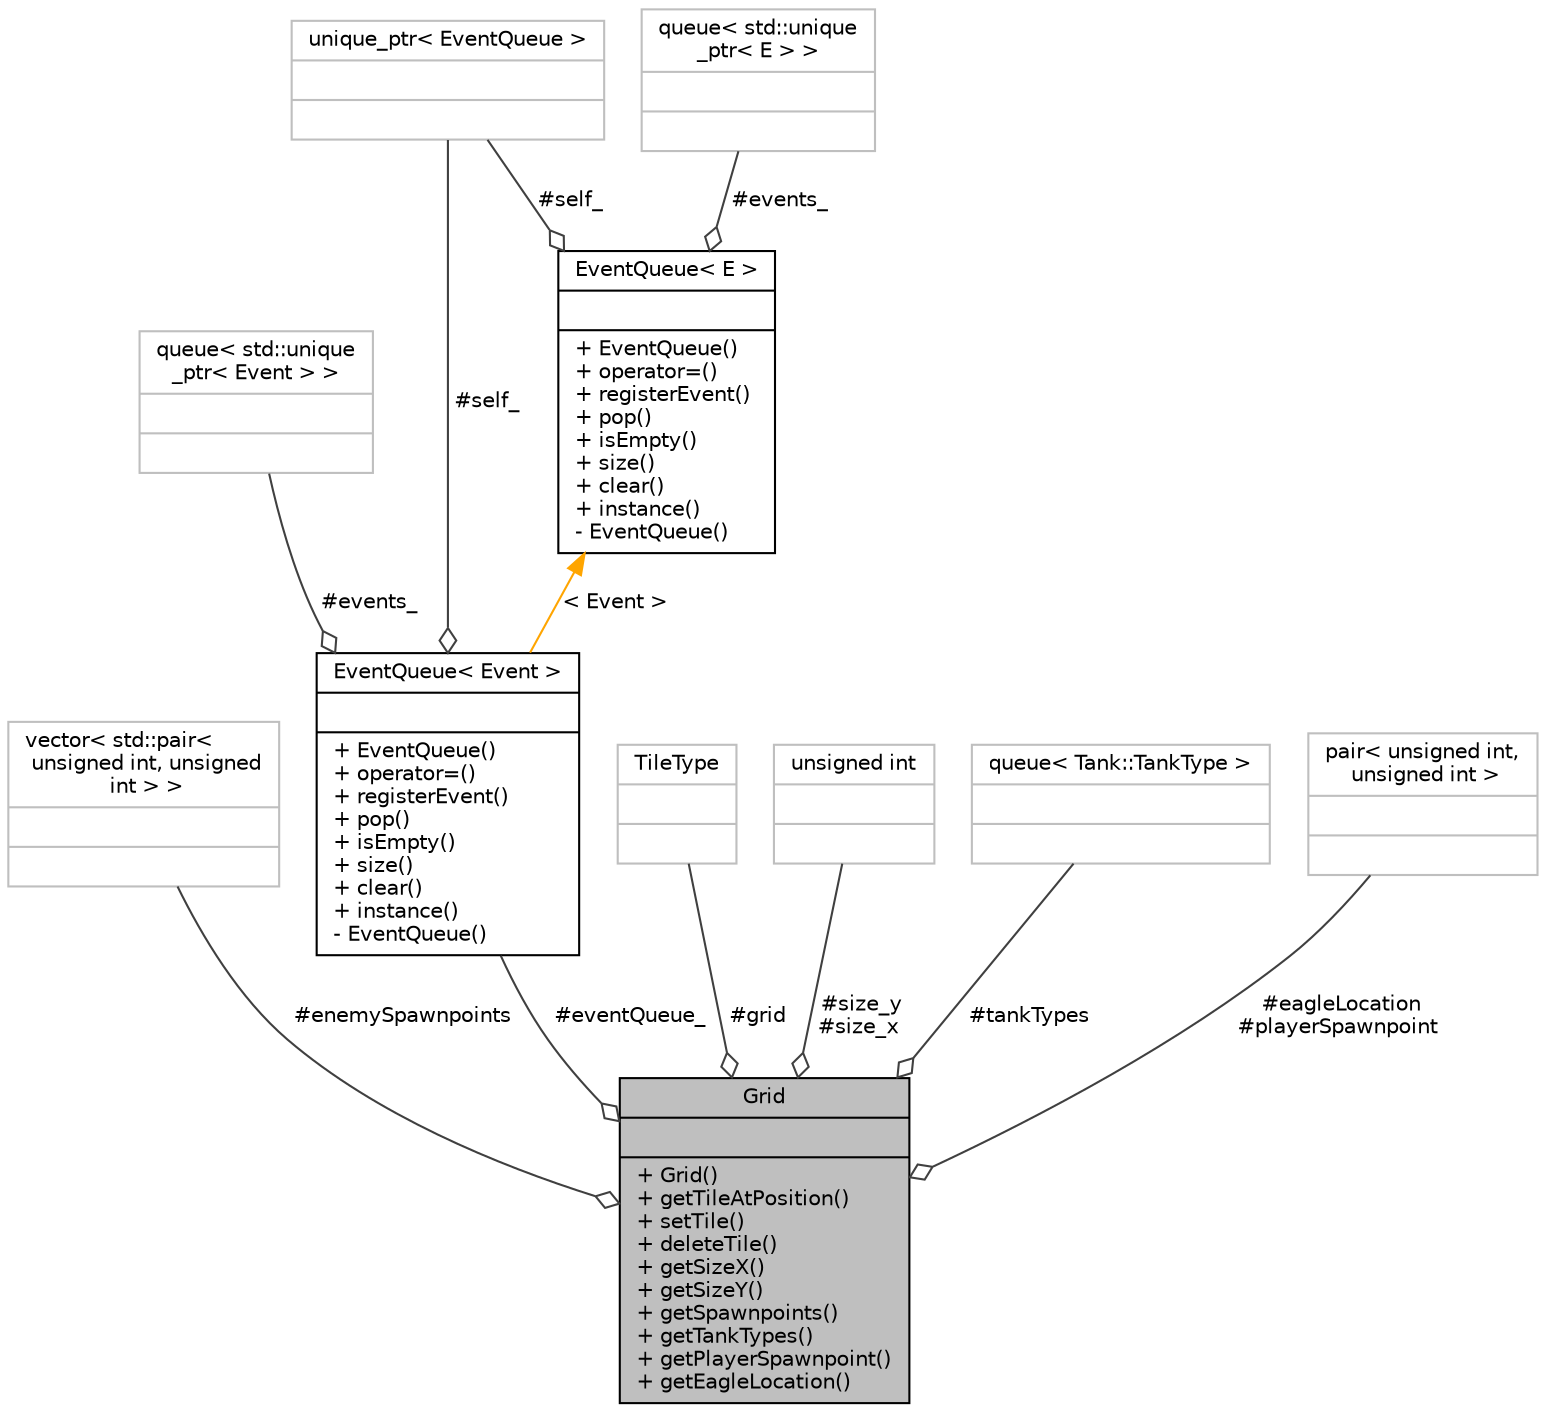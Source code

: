 digraph "Grid"
{
 // INTERACTIVE_SVG=YES
 // LATEX_PDF_SIZE
  bgcolor="transparent";
  edge [fontname="Helvetica",fontsize="10",labelfontname="Helvetica",labelfontsize="10"];
  node [fontname="Helvetica",fontsize="10",shape=record];
  Node1 [label="{Grid\n||+ Grid()\l+ getTileAtPosition()\l+ setTile()\l+ deleteTile()\l+ getSizeX()\l+ getSizeY()\l+ getSpawnpoints()\l+ getTankTypes()\l+ getPlayerSpawnpoint()\l+ getEagleLocation()\l}",height=0.2,width=0.4,color="black", fillcolor="grey75", style="filled", fontcolor="black",tooltip="Represents a grid of tiles."];
  Node2 -> Node1 [color="grey25",fontsize="10",style="solid",label=" #enemySpawnpoints" ,arrowhead="odiamond",fontname="Helvetica"];
  Node2 [label="{vector\< std::pair\<\l unsigned int, unsigned\l int \> \>\n||}",height=0.2,width=0.4,color="grey75",tooltip=" "];
  Node3 -> Node1 [color="grey25",fontsize="10",style="solid",label=" #eventQueue_" ,arrowhead="odiamond",fontname="Helvetica"];
  Node3 [label="{EventQueue\< Event \>\n||+ EventQueue()\l+ operator=()\l+ registerEvent()\l+ pop()\l+ isEmpty()\l+ size()\l+ clear()\l+ instance()\l- EventQueue()\l}",height=0.2,width=0.4,color="black",URL="$class_event_queue.html",tooltip=" "];
  Node4 -> Node3 [color="grey25",fontsize="10",style="solid",label=" #events_" ,arrowhead="odiamond",fontname="Helvetica"];
  Node4 [label="{queue\< std::unique\l_ptr\< Event \> \>\n||}",height=0.2,width=0.4,color="grey75",tooltip=" "];
  Node5 -> Node3 [color="grey25",fontsize="10",style="solid",label=" #self_" ,arrowhead="odiamond",fontname="Helvetica"];
  Node5 [label="{unique_ptr\< EventQueue \>\n||}",height=0.2,width=0.4,color="grey75",tooltip=" "];
  Node6 -> Node3 [dir="back",color="orange",fontsize="10",style="solid",label=" \< Event \>" ,fontname="Helvetica"];
  Node6 [label="{EventQueue\< E \>\n||+ EventQueue()\l+ operator=()\l+ registerEvent()\l+ pop()\l+ isEmpty()\l+ size()\l+ clear()\l+ instance()\l- EventQueue()\l}",height=0.2,width=0.4,color="black",URL="$class_event_queue.html",tooltip="Singleton class wrapper for std::queue<E>."];
  Node7 -> Node6 [color="grey25",fontsize="10",style="solid",label=" #events_" ,arrowhead="odiamond",fontname="Helvetica"];
  Node7 [label="{queue\< std::unique\l_ptr\< E \> \>\n||}",height=0.2,width=0.4,color="grey75",tooltip=" "];
  Node5 -> Node6 [color="grey25",fontsize="10",style="solid",label=" #self_" ,arrowhead="odiamond",fontname="Helvetica"];
  Node8 -> Node1 [color="grey25",fontsize="10",style="solid",label=" #grid" ,arrowhead="odiamond",fontname="Helvetica"];
  Node8 [label="{TileType\n||}",height=0.2,width=0.4,color="grey75",tooltip=" "];
  Node9 -> Node1 [color="grey25",fontsize="10",style="solid",label=" #size_y\n#size_x" ,arrowhead="odiamond",fontname="Helvetica"];
  Node9 [label="{unsigned int\n||}",height=0.2,width=0.4,color="grey75",tooltip=" "];
  Node10 -> Node1 [color="grey25",fontsize="10",style="solid",label=" #tankTypes" ,arrowhead="odiamond",fontname="Helvetica"];
  Node10 [label="{queue\< Tank::TankType \>\n||}",height=0.2,width=0.4,color="grey75",tooltip=" "];
  Node11 -> Node1 [color="grey25",fontsize="10",style="solid",label=" #eagleLocation\n#playerSpawnpoint" ,arrowhead="odiamond",fontname="Helvetica"];
  Node11 [label="{pair\< unsigned int,\l unsigned int \>\n||}",height=0.2,width=0.4,color="grey75",tooltip=" "];
}
